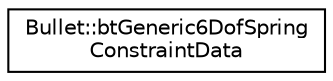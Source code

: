 digraph "Graphical Class Hierarchy"
{
  edge [fontname="Helvetica",fontsize="10",labelfontname="Helvetica",labelfontsize="10"];
  node [fontname="Helvetica",fontsize="10",shape=record];
  rankdir="LR";
  Node1 [label="Bullet::btGeneric6DofSpring\lConstraintData",height=0.2,width=0.4,color="black", fillcolor="white", style="filled",URL="$class_bullet_1_1bt_generic6_dof_spring_constraint_data.html"];
}

